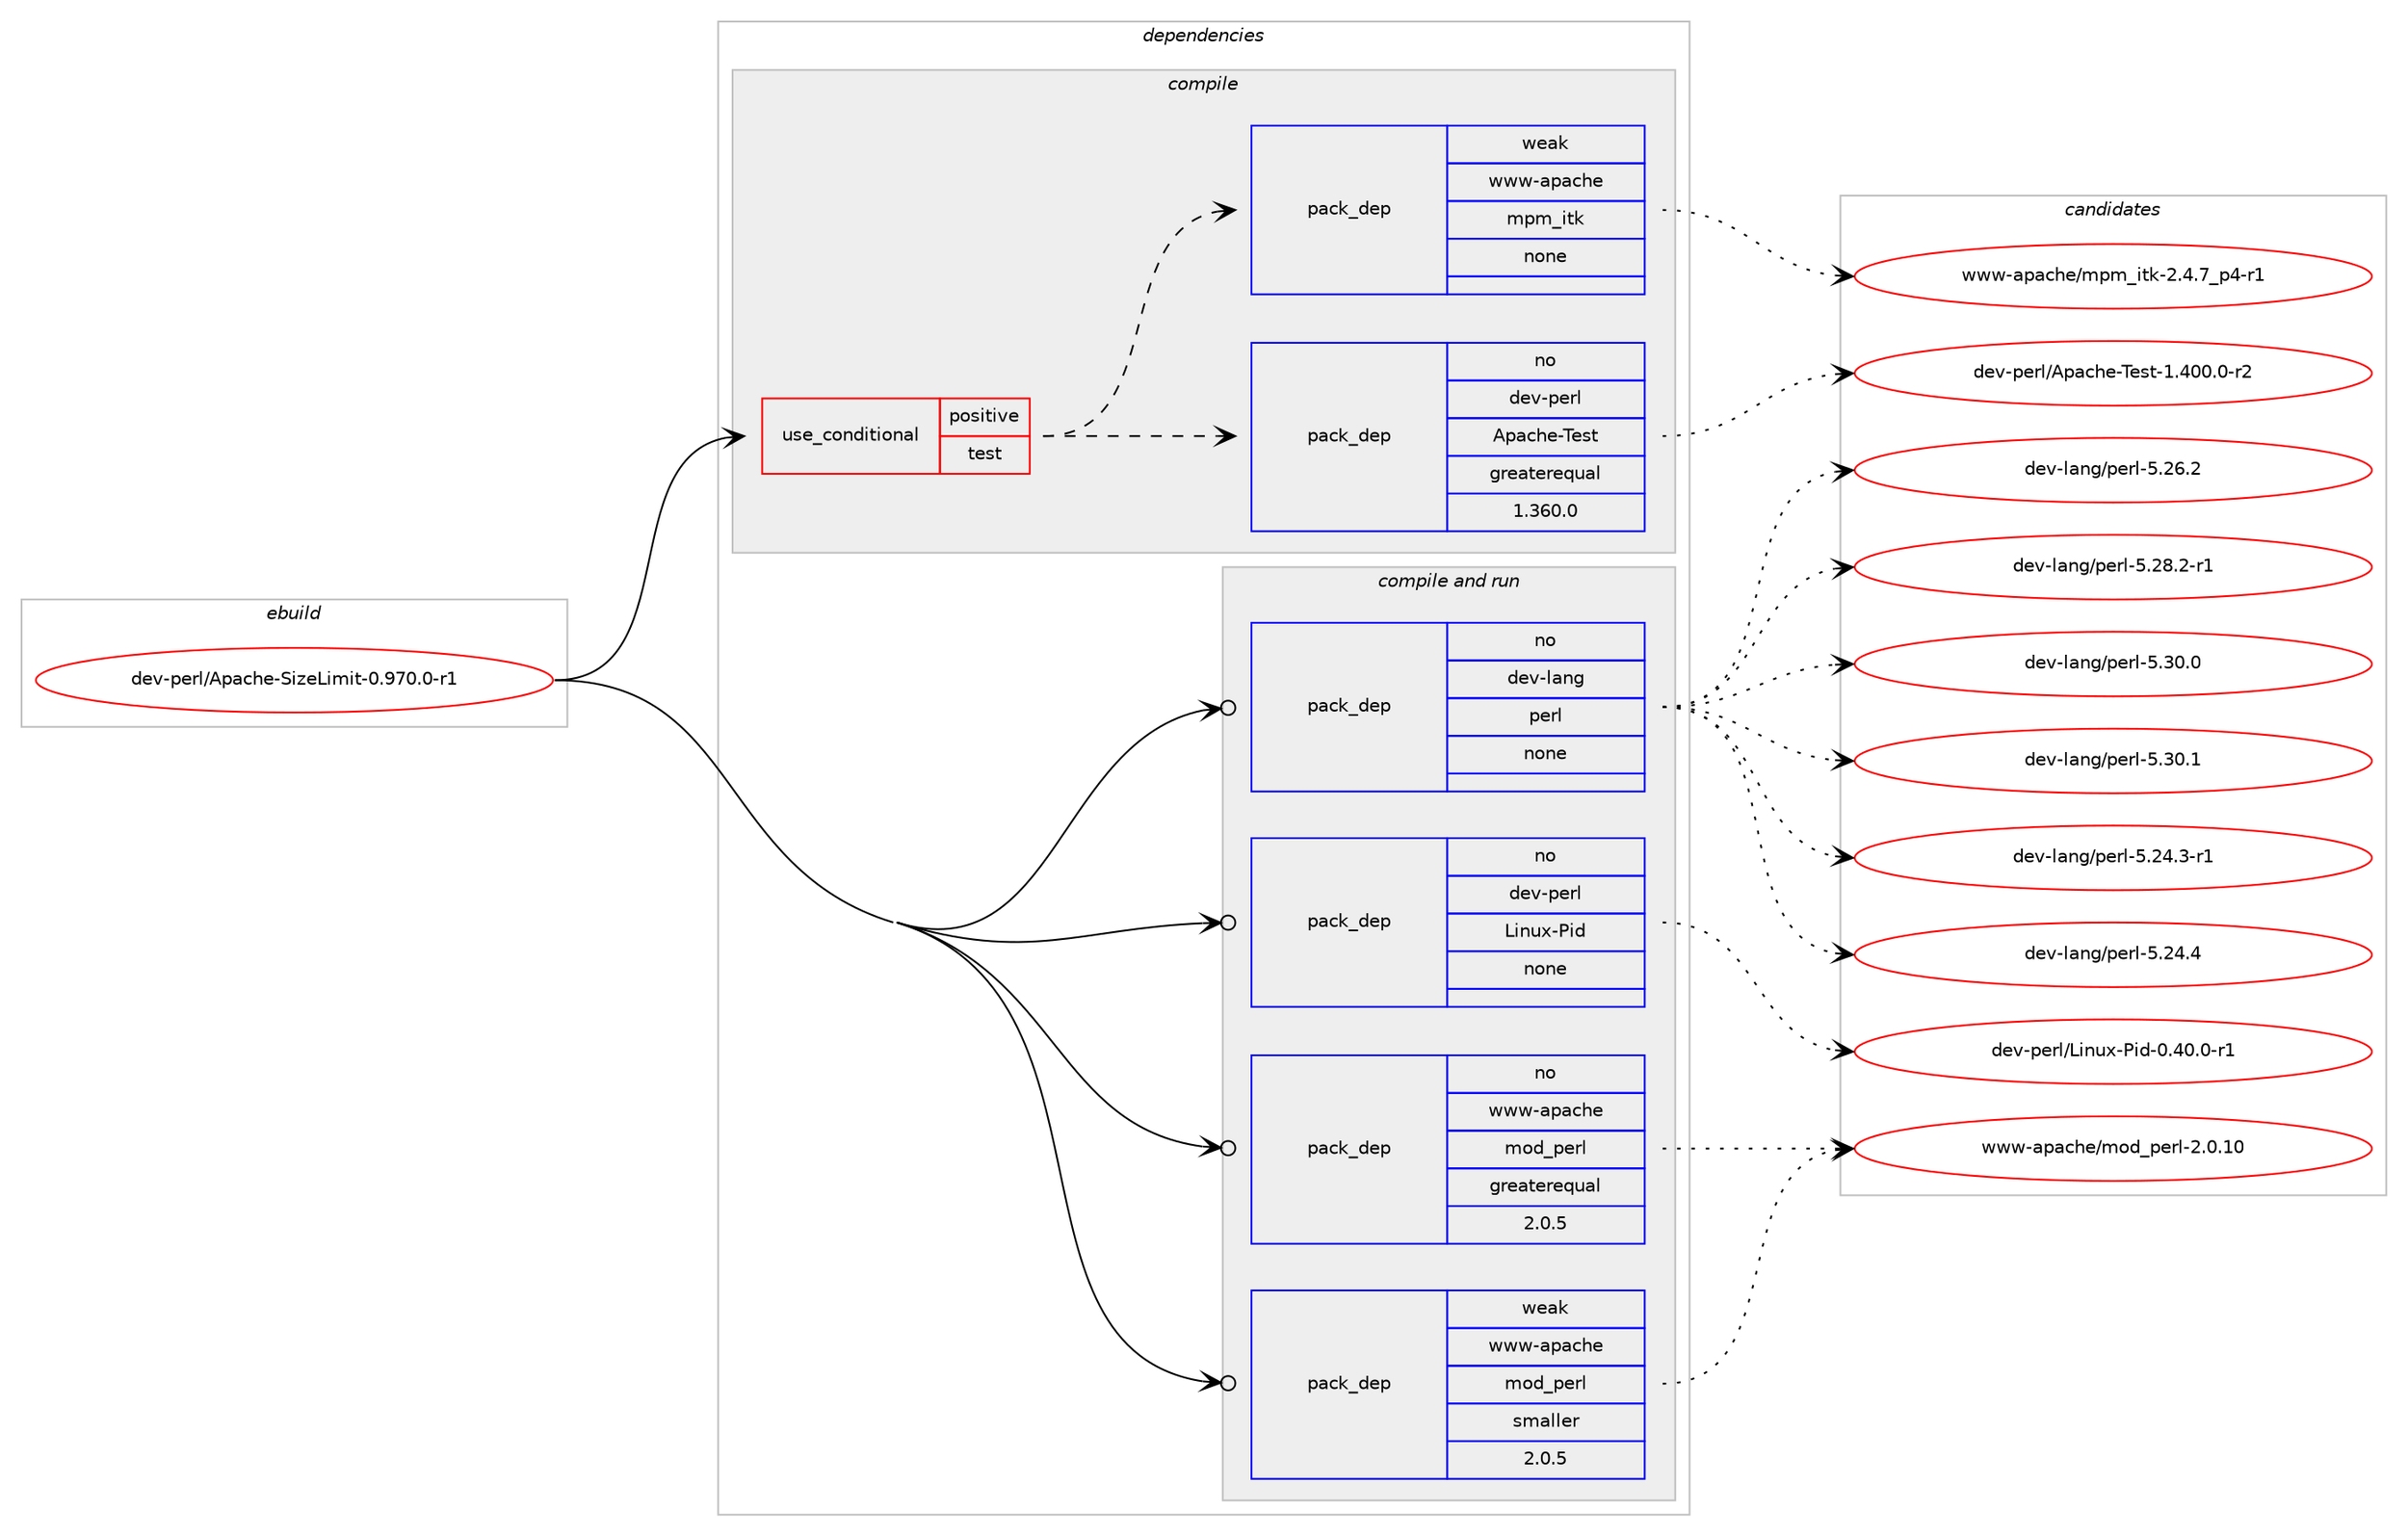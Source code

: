 digraph prolog {

# *************
# Graph options
# *************

newrank=true;
concentrate=true;
compound=true;
graph [rankdir=LR,fontname=Helvetica,fontsize=10,ranksep=1.5];#, ranksep=2.5, nodesep=0.2];
edge  [arrowhead=vee];
node  [fontname=Helvetica,fontsize=10];

# **********
# The ebuild
# **********

subgraph cluster_leftcol {
color=gray;
rank=same;
label=<<i>ebuild</i>>;
id [label="dev-perl/Apache-SizeLimit-0.970.0-r1", color=red, width=4, href="../dev-perl/Apache-SizeLimit-0.970.0-r1.svg"];
}

# ****************
# The dependencies
# ****************

subgraph cluster_midcol {
color=gray;
label=<<i>dependencies</i>>;
subgraph cluster_compile {
fillcolor="#eeeeee";
style=filled;
label=<<i>compile</i>>;
subgraph cond133229 {
dependency573454 [label=<<TABLE BORDER="0" CELLBORDER="1" CELLSPACING="0" CELLPADDING="4"><TR><TD ROWSPAN="3" CELLPADDING="10">use_conditional</TD></TR><TR><TD>positive</TD></TR><TR><TD>test</TD></TR></TABLE>>, shape=none, color=red];
subgraph pack428588 {
dependency573455 [label=<<TABLE BORDER="0" CELLBORDER="1" CELLSPACING="0" CELLPADDING="4" WIDTH="220"><TR><TD ROWSPAN="6" CELLPADDING="30">pack_dep</TD></TR><TR><TD WIDTH="110">no</TD></TR><TR><TD>dev-perl</TD></TR><TR><TD>Apache-Test</TD></TR><TR><TD>greaterequal</TD></TR><TR><TD>1.360.0</TD></TR></TABLE>>, shape=none, color=blue];
}
dependency573454:e -> dependency573455:w [weight=20,style="dashed",arrowhead="vee"];
subgraph pack428589 {
dependency573456 [label=<<TABLE BORDER="0" CELLBORDER="1" CELLSPACING="0" CELLPADDING="4" WIDTH="220"><TR><TD ROWSPAN="6" CELLPADDING="30">pack_dep</TD></TR><TR><TD WIDTH="110">weak</TD></TR><TR><TD>www-apache</TD></TR><TR><TD>mpm_itk</TD></TR><TR><TD>none</TD></TR><TR><TD></TD></TR></TABLE>>, shape=none, color=blue];
}
dependency573454:e -> dependency573456:w [weight=20,style="dashed",arrowhead="vee"];
}
id:e -> dependency573454:w [weight=20,style="solid",arrowhead="vee"];
}
subgraph cluster_compileandrun {
fillcolor="#eeeeee";
style=filled;
label=<<i>compile and run</i>>;
subgraph pack428590 {
dependency573457 [label=<<TABLE BORDER="0" CELLBORDER="1" CELLSPACING="0" CELLPADDING="4" WIDTH="220"><TR><TD ROWSPAN="6" CELLPADDING="30">pack_dep</TD></TR><TR><TD WIDTH="110">no</TD></TR><TR><TD>dev-lang</TD></TR><TR><TD>perl</TD></TR><TR><TD>none</TD></TR><TR><TD></TD></TR></TABLE>>, shape=none, color=blue];
}
id:e -> dependency573457:w [weight=20,style="solid",arrowhead="odotvee"];
subgraph pack428591 {
dependency573458 [label=<<TABLE BORDER="0" CELLBORDER="1" CELLSPACING="0" CELLPADDING="4" WIDTH="220"><TR><TD ROWSPAN="6" CELLPADDING="30">pack_dep</TD></TR><TR><TD WIDTH="110">no</TD></TR><TR><TD>dev-perl</TD></TR><TR><TD>Linux-Pid</TD></TR><TR><TD>none</TD></TR><TR><TD></TD></TR></TABLE>>, shape=none, color=blue];
}
id:e -> dependency573458:w [weight=20,style="solid",arrowhead="odotvee"];
subgraph pack428592 {
dependency573459 [label=<<TABLE BORDER="0" CELLBORDER="1" CELLSPACING="0" CELLPADDING="4" WIDTH="220"><TR><TD ROWSPAN="6" CELLPADDING="30">pack_dep</TD></TR><TR><TD WIDTH="110">no</TD></TR><TR><TD>www-apache</TD></TR><TR><TD>mod_perl</TD></TR><TR><TD>greaterequal</TD></TR><TR><TD>2.0.5</TD></TR></TABLE>>, shape=none, color=blue];
}
id:e -> dependency573459:w [weight=20,style="solid",arrowhead="odotvee"];
subgraph pack428593 {
dependency573460 [label=<<TABLE BORDER="0" CELLBORDER="1" CELLSPACING="0" CELLPADDING="4" WIDTH="220"><TR><TD ROWSPAN="6" CELLPADDING="30">pack_dep</TD></TR><TR><TD WIDTH="110">weak</TD></TR><TR><TD>www-apache</TD></TR><TR><TD>mod_perl</TD></TR><TR><TD>smaller</TD></TR><TR><TD>2.0.5</TD></TR></TABLE>>, shape=none, color=blue];
}
id:e -> dependency573460:w [weight=20,style="solid",arrowhead="odotvee"];
}
subgraph cluster_run {
fillcolor="#eeeeee";
style=filled;
label=<<i>run</i>>;
}
}

# **************
# The candidates
# **************

subgraph cluster_choices {
rank=same;
color=gray;
label=<<i>candidates</i>>;

subgraph choice428588 {
color=black;
nodesep=1;
choice1001011184511210111410847651129799104101458410111511645494652484846484511450 [label="dev-perl/Apache-Test-1.400.0-r2", color=red, width=4,href="../dev-perl/Apache-Test-1.400.0-r2.svg"];
dependency573455:e -> choice1001011184511210111410847651129799104101458410111511645494652484846484511450:w [style=dotted,weight="100"];
}
subgraph choice428589 {
color=black;
nodesep=1;
choice11911911945971129799104101471091121099510511610745504652465595112524511449 [label="www-apache/mpm_itk-2.4.7_p4-r1", color=red, width=4,href="../www-apache/mpm_itk-2.4.7_p4-r1.svg"];
dependency573456:e -> choice11911911945971129799104101471091121099510511610745504652465595112524511449:w [style=dotted,weight="100"];
}
subgraph choice428590 {
color=black;
nodesep=1;
choice100101118451089711010347112101114108455346505246514511449 [label="dev-lang/perl-5.24.3-r1", color=red, width=4,href="../dev-lang/perl-5.24.3-r1.svg"];
choice10010111845108971101034711210111410845534650524652 [label="dev-lang/perl-5.24.4", color=red, width=4,href="../dev-lang/perl-5.24.4.svg"];
choice10010111845108971101034711210111410845534650544650 [label="dev-lang/perl-5.26.2", color=red, width=4,href="../dev-lang/perl-5.26.2.svg"];
choice100101118451089711010347112101114108455346505646504511449 [label="dev-lang/perl-5.28.2-r1", color=red, width=4,href="../dev-lang/perl-5.28.2-r1.svg"];
choice10010111845108971101034711210111410845534651484648 [label="dev-lang/perl-5.30.0", color=red, width=4,href="../dev-lang/perl-5.30.0.svg"];
choice10010111845108971101034711210111410845534651484649 [label="dev-lang/perl-5.30.1", color=red, width=4,href="../dev-lang/perl-5.30.1.svg"];
dependency573457:e -> choice100101118451089711010347112101114108455346505246514511449:w [style=dotted,weight="100"];
dependency573457:e -> choice10010111845108971101034711210111410845534650524652:w [style=dotted,weight="100"];
dependency573457:e -> choice10010111845108971101034711210111410845534650544650:w [style=dotted,weight="100"];
dependency573457:e -> choice100101118451089711010347112101114108455346505646504511449:w [style=dotted,weight="100"];
dependency573457:e -> choice10010111845108971101034711210111410845534651484648:w [style=dotted,weight="100"];
dependency573457:e -> choice10010111845108971101034711210111410845534651484649:w [style=dotted,weight="100"];
}
subgraph choice428591 {
color=black;
nodesep=1;
choice1001011184511210111410847761051101171204580105100454846524846484511449 [label="dev-perl/Linux-Pid-0.40.0-r1", color=red, width=4,href="../dev-perl/Linux-Pid-0.40.0-r1.svg"];
dependency573458:e -> choice1001011184511210111410847761051101171204580105100454846524846484511449:w [style=dotted,weight="100"];
}
subgraph choice428592 {
color=black;
nodesep=1;
choice11911911945971129799104101471091111009511210111410845504648464948 [label="www-apache/mod_perl-2.0.10", color=red, width=4,href="../www-apache/mod_perl-2.0.10.svg"];
dependency573459:e -> choice11911911945971129799104101471091111009511210111410845504648464948:w [style=dotted,weight="100"];
}
subgraph choice428593 {
color=black;
nodesep=1;
choice11911911945971129799104101471091111009511210111410845504648464948 [label="www-apache/mod_perl-2.0.10", color=red, width=4,href="../www-apache/mod_perl-2.0.10.svg"];
dependency573460:e -> choice11911911945971129799104101471091111009511210111410845504648464948:w [style=dotted,weight="100"];
}
}

}
